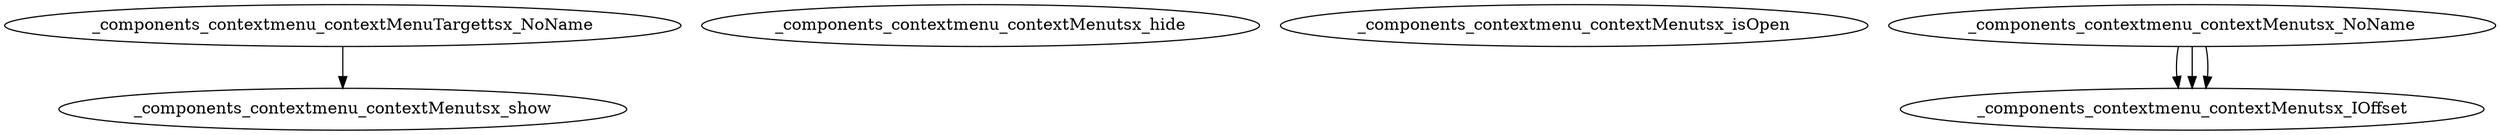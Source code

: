 digraph test{
    _components_contextmenu_contextMenutsx_show
_components_contextmenu_contextMenutsx_hide
_components_contextmenu_contextMenutsx_isOpen
_components_contextmenu_contextMenutsx_IOffset

     _components_contextmenu_contextMenuTargettsx_NoName -> _components_contextmenu_contextMenutsx_show 
_components_contextmenu_contextMenutsx_NoName -> _components_contextmenu_contextMenutsx_IOffset 
_components_contextmenu_contextMenutsx_NoName -> _components_contextmenu_contextMenutsx_IOffset 
_components_contextmenu_contextMenutsx_NoName -> _components_contextmenu_contextMenutsx_IOffset 

  }